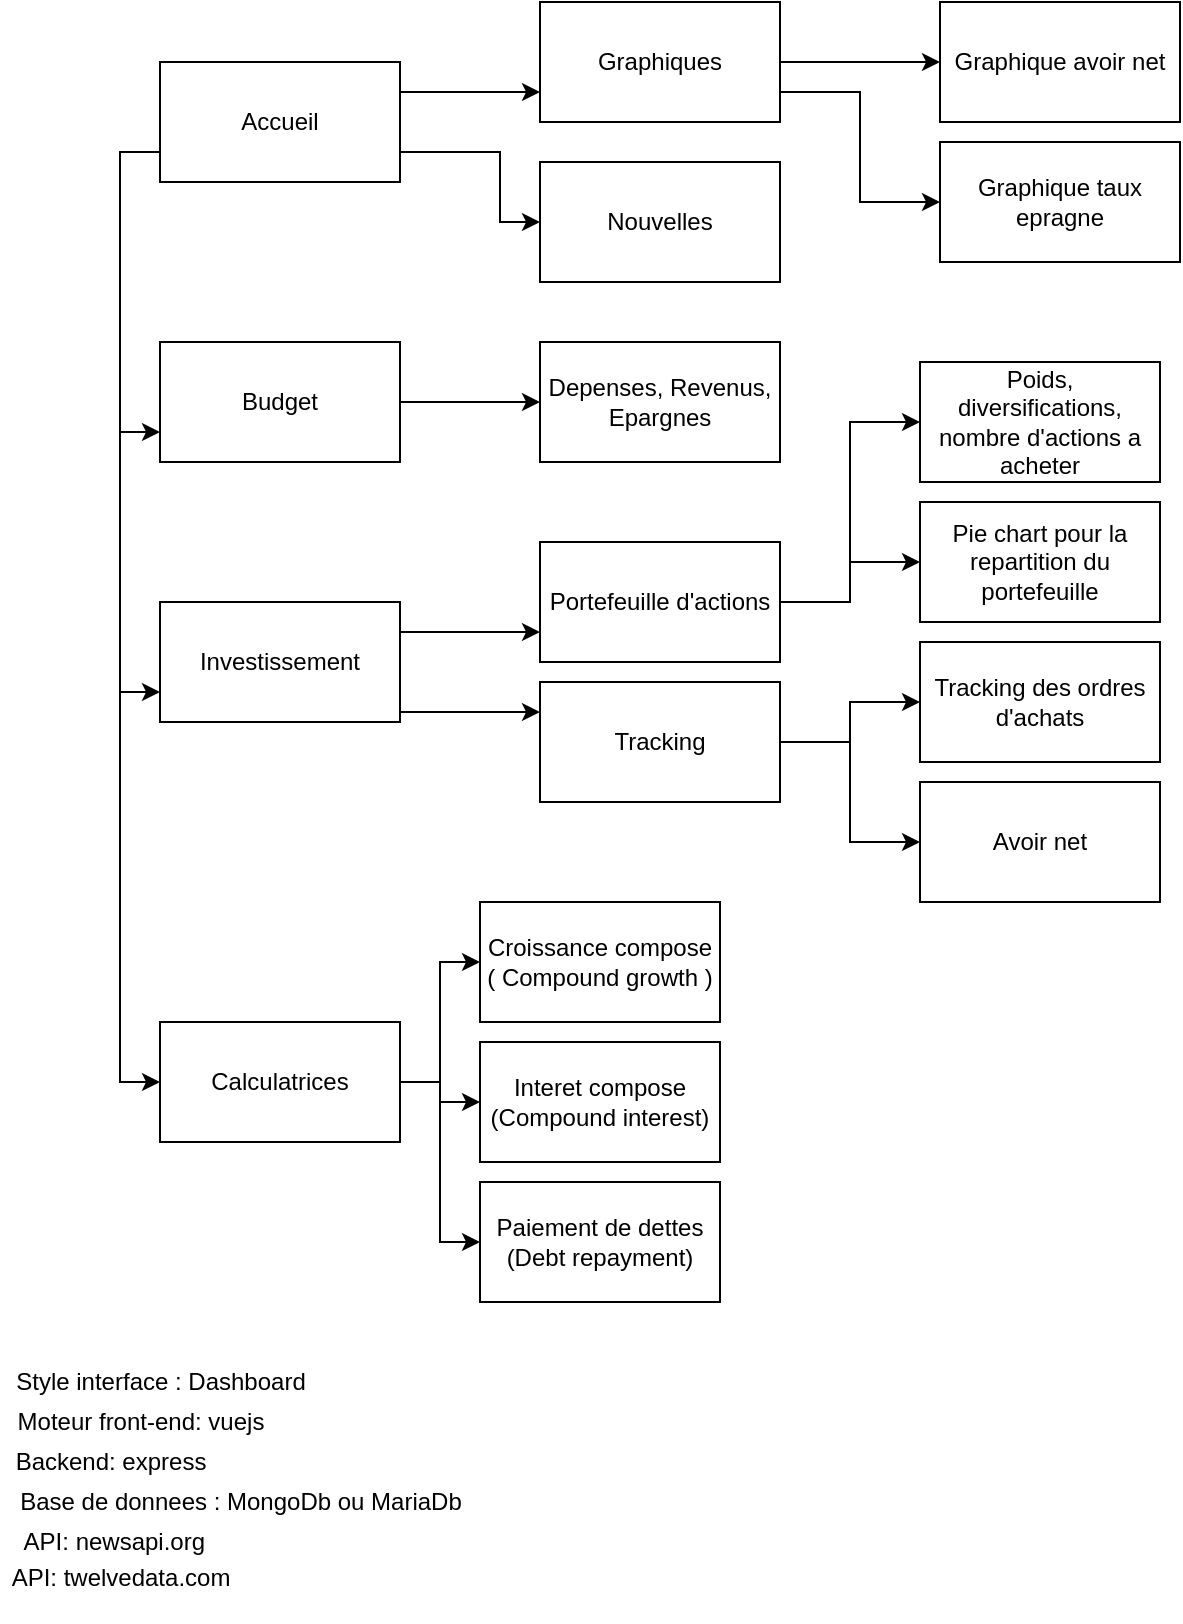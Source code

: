 <mxfile version="14.1.8" type="device"><diagram id="-AGVkhlFHSFgCC4EjOW-" name="Page-1"><mxGraphModel dx="1678" dy="1002" grid="1" gridSize="10" guides="1" tooltips="1" connect="1" arrows="1" fold="1" page="1" pageScale="1" pageWidth="850" pageHeight="1100" math="0" shadow="0"><root><mxCell id="0"/><mxCell id="1" parent="0"/><mxCell id="yNxnkeVBZotdPE2loBBs-10" style="edgeStyle=orthogonalEdgeStyle;rounded=0;orthogonalLoop=1;jettySize=auto;html=1;exitX=1;exitY=0.25;exitDx=0;exitDy=0;" parent="1" source="yNxnkeVBZotdPE2loBBs-1" target="yNxnkeVBZotdPE2loBBs-9" edge="1"><mxGeometry relative="1" as="geometry"><Array as="points"><mxPoint x="250" y="75"/><mxPoint x="250" y="75"/></Array></mxGeometry></mxCell><mxCell id="yNxnkeVBZotdPE2loBBs-15" style="edgeStyle=orthogonalEdgeStyle;rounded=0;orthogonalLoop=1;jettySize=auto;html=1;exitX=1;exitY=0.75;exitDx=0;exitDy=0;" parent="1" source="yNxnkeVBZotdPE2loBBs-1" target="yNxnkeVBZotdPE2loBBs-14" edge="1"><mxGeometry relative="1" as="geometry"><Array as="points"><mxPoint x="250" y="105"/><mxPoint x="250" y="140"/></Array></mxGeometry></mxCell><mxCell id="yNxnkeVBZotdPE2loBBs-36" style="edgeStyle=orthogonalEdgeStyle;rounded=0;orthogonalLoop=1;jettySize=auto;html=1;exitX=0;exitY=0.75;exitDx=0;exitDy=0;entryX=0;entryY=0.75;entryDx=0;entryDy=0;" parent="1" source="yNxnkeVBZotdPE2loBBs-1" target="yNxnkeVBZotdPE2loBBs-6" edge="1"><mxGeometry relative="1" as="geometry"/></mxCell><mxCell id="yNxnkeVBZotdPE2loBBs-37" style="edgeStyle=orthogonalEdgeStyle;rounded=0;orthogonalLoop=1;jettySize=auto;html=1;exitX=0;exitY=0.75;exitDx=0;exitDy=0;entryX=0;entryY=0.5;entryDx=0;entryDy=0;" parent="1" source="yNxnkeVBZotdPE2loBBs-1" target="yNxnkeVBZotdPE2loBBs-7" edge="1"><mxGeometry relative="1" as="geometry"/></mxCell><mxCell id="yNxnkeVBZotdPE2loBBs-38" style="edgeStyle=orthogonalEdgeStyle;rounded=0;orthogonalLoop=1;jettySize=auto;html=1;exitX=0;exitY=0.75;exitDx=0;exitDy=0;entryX=0;entryY=0.75;entryDx=0;entryDy=0;" parent="1" source="yNxnkeVBZotdPE2loBBs-1" target="yNxnkeVBZotdPE2loBBs-5" edge="1"><mxGeometry relative="1" as="geometry"/></mxCell><mxCell id="yNxnkeVBZotdPE2loBBs-1" value="Accueil&lt;br&gt;" style="rounded=0;whiteSpace=wrap;html=1;" parent="1" vertex="1"><mxGeometry x="80" y="60" width="120" height="60" as="geometry"/></mxCell><mxCell id="yNxnkeVBZotdPE2loBBs-17" style="edgeStyle=orthogonalEdgeStyle;rounded=0;orthogonalLoop=1;jettySize=auto;html=1;exitX=1;exitY=0.5;exitDx=0;exitDy=0;" parent="1" source="yNxnkeVBZotdPE2loBBs-5" target="yNxnkeVBZotdPE2loBBs-16" edge="1"><mxGeometry relative="1" as="geometry"/></mxCell><mxCell id="yNxnkeVBZotdPE2loBBs-5" value="Budget&lt;br&gt;" style="rounded=0;whiteSpace=wrap;html=1;" parent="1" vertex="1"><mxGeometry x="80" y="200" width="120" height="60" as="geometry"/></mxCell><mxCell id="yNxnkeVBZotdPE2loBBs-28" style="edgeStyle=orthogonalEdgeStyle;rounded=0;orthogonalLoop=1;jettySize=auto;html=1;exitX=1;exitY=0.25;exitDx=0;exitDy=0;entryX=0;entryY=0.75;entryDx=0;entryDy=0;" parent="1" source="yNxnkeVBZotdPE2loBBs-6" target="yNxnkeVBZotdPE2loBBs-18" edge="1"><mxGeometry relative="1" as="geometry"/></mxCell><mxCell id="yNxnkeVBZotdPE2loBBs-29" style="edgeStyle=orthogonalEdgeStyle;rounded=0;orthogonalLoop=1;jettySize=auto;html=1;exitX=1;exitY=0.75;exitDx=0;exitDy=0;entryX=0;entryY=0.25;entryDx=0;entryDy=0;" parent="1" source="yNxnkeVBZotdPE2loBBs-6" target="yNxnkeVBZotdPE2loBBs-19" edge="1"><mxGeometry relative="1" as="geometry"><Array as="points"><mxPoint x="200" y="385"/></Array></mxGeometry></mxCell><mxCell id="yNxnkeVBZotdPE2loBBs-6" value="Investissement&lt;br&gt;" style="rounded=0;whiteSpace=wrap;html=1;" parent="1" vertex="1"><mxGeometry x="80" y="330" width="120" height="60" as="geometry"/></mxCell><mxCell id="yNxnkeVBZotdPE2loBBs-43" style="edgeStyle=orthogonalEdgeStyle;rounded=0;orthogonalLoop=1;jettySize=auto;html=1;exitX=1;exitY=0.25;exitDx=0;exitDy=0;" parent="1" source="yNxnkeVBZotdPE2loBBs-7" target="yNxnkeVBZotdPE2loBBs-40" edge="1"><mxGeometry relative="1" as="geometry"><Array as="points"><mxPoint x="200" y="570"/><mxPoint x="220" y="570"/><mxPoint x="220" y="510"/></Array></mxGeometry></mxCell><mxCell id="yNxnkeVBZotdPE2loBBs-44" style="edgeStyle=orthogonalEdgeStyle;rounded=0;orthogonalLoop=1;jettySize=auto;html=1;exitX=1;exitY=0.5;exitDx=0;exitDy=0;" parent="1" source="yNxnkeVBZotdPE2loBBs-7" target="yNxnkeVBZotdPE2loBBs-41" edge="1"><mxGeometry relative="1" as="geometry"/></mxCell><mxCell id="yNxnkeVBZotdPE2loBBs-45" style="edgeStyle=orthogonalEdgeStyle;rounded=0;orthogonalLoop=1;jettySize=auto;html=1;exitX=1;exitY=0.5;exitDx=0;exitDy=0;entryX=0;entryY=0.5;entryDx=0;entryDy=0;" parent="1" source="yNxnkeVBZotdPE2loBBs-7" target="yNxnkeVBZotdPE2loBBs-42" edge="1"><mxGeometry relative="1" as="geometry"/></mxCell><mxCell id="yNxnkeVBZotdPE2loBBs-7" value="Calculatrices&lt;br&gt;" style="rounded=0;whiteSpace=wrap;html=1;" parent="1" vertex="1"><mxGeometry x="80" y="540" width="120" height="60" as="geometry"/></mxCell><mxCell id="yNxnkeVBZotdPE2loBBs-8" value="Graphique avoir net" style="rounded=0;whiteSpace=wrap;html=1;" parent="1" vertex="1"><mxGeometry x="470" y="30" width="120" height="60" as="geometry"/></mxCell><mxCell id="yNxnkeVBZotdPE2loBBs-12" style="edgeStyle=orthogonalEdgeStyle;rounded=0;orthogonalLoop=1;jettySize=auto;html=1;exitX=1;exitY=0.5;exitDx=0;exitDy=0;" parent="1" source="yNxnkeVBZotdPE2loBBs-9" target="yNxnkeVBZotdPE2loBBs-8" edge="1"><mxGeometry relative="1" as="geometry"/></mxCell><mxCell id="yNxnkeVBZotdPE2loBBs-13" style="edgeStyle=orthogonalEdgeStyle;rounded=0;orthogonalLoop=1;jettySize=auto;html=1;exitX=1;exitY=0.75;exitDx=0;exitDy=0;entryX=0;entryY=0.5;entryDx=0;entryDy=0;" parent="1" source="yNxnkeVBZotdPE2loBBs-9" target="yNxnkeVBZotdPE2loBBs-11" edge="1"><mxGeometry relative="1" as="geometry"/></mxCell><mxCell id="yNxnkeVBZotdPE2loBBs-9" value="Graphiques&lt;br&gt;" style="whiteSpace=wrap;html=1;" parent="1" vertex="1"><mxGeometry x="270" y="30" width="120" height="60" as="geometry"/></mxCell><mxCell id="yNxnkeVBZotdPE2loBBs-11" value="&lt;span&gt;Graphique taux epragne&lt;/span&gt;" style="whiteSpace=wrap;html=1;" parent="1" vertex="1"><mxGeometry x="470" y="100" width="120" height="60" as="geometry"/></mxCell><mxCell id="yNxnkeVBZotdPE2loBBs-14" value="Nouvelles" style="rounded=0;whiteSpace=wrap;html=1;" parent="1" vertex="1"><mxGeometry x="270" y="110" width="120" height="60" as="geometry"/></mxCell><mxCell id="yNxnkeVBZotdPE2loBBs-16" value="Depenses, Revenus, Epargnes&lt;br&gt;" style="rounded=0;whiteSpace=wrap;html=1;" parent="1" vertex="1"><mxGeometry x="270" y="200" width="120" height="60" as="geometry"/></mxCell><mxCell id="yNxnkeVBZotdPE2loBBs-32" style="edgeStyle=orthogonalEdgeStyle;rounded=0;orthogonalLoop=1;jettySize=auto;html=1;exitX=1;exitY=0.5;exitDx=0;exitDy=0;entryX=0;entryY=0.5;entryDx=0;entryDy=0;" parent="1" source="yNxnkeVBZotdPE2loBBs-18" target="yNxnkeVBZotdPE2loBBs-30" edge="1"><mxGeometry relative="1" as="geometry"/></mxCell><mxCell id="yNxnkeVBZotdPE2loBBs-33" style="edgeStyle=orthogonalEdgeStyle;rounded=0;orthogonalLoop=1;jettySize=auto;html=1;exitX=1;exitY=0.75;exitDx=0;exitDy=0;" parent="1" source="yNxnkeVBZotdPE2loBBs-18" target="yNxnkeVBZotdPE2loBBs-31" edge="1"><mxGeometry relative="1" as="geometry"><Array as="points"><mxPoint x="390" y="330"/><mxPoint x="425" y="330"/><mxPoint x="425" y="310"/></Array></mxGeometry></mxCell><mxCell id="yNxnkeVBZotdPE2loBBs-18" value="Portefeuille d'actions&lt;br&gt;" style="rounded=0;whiteSpace=wrap;html=1;" parent="1" vertex="1"><mxGeometry x="270" y="300" width="120" height="60" as="geometry"/></mxCell><mxCell id="yNxnkeVBZotdPE2loBBs-23" style="edgeStyle=orthogonalEdgeStyle;rounded=0;orthogonalLoop=1;jettySize=auto;html=1;exitX=1;exitY=0.75;exitDx=0;exitDy=0;" parent="1" source="yNxnkeVBZotdPE2loBBs-19" target="yNxnkeVBZotdPE2loBBs-20" edge="1"><mxGeometry relative="1" as="geometry"><Array as="points"><mxPoint x="390" y="400"/><mxPoint x="425" y="400"/><mxPoint x="425" y="450"/></Array></mxGeometry></mxCell><mxCell id="yNxnkeVBZotdPE2loBBs-34" style="edgeStyle=orthogonalEdgeStyle;rounded=0;orthogonalLoop=1;jettySize=auto;html=1;exitX=1;exitY=0.5;exitDx=0;exitDy=0;" parent="1" source="yNxnkeVBZotdPE2loBBs-19" target="yNxnkeVBZotdPE2loBBs-21" edge="1"><mxGeometry relative="1" as="geometry"/></mxCell><mxCell id="yNxnkeVBZotdPE2loBBs-19" value="Tracking&lt;br&gt;" style="rounded=0;whiteSpace=wrap;html=1;" parent="1" vertex="1"><mxGeometry x="270" y="370" width="120" height="60" as="geometry"/></mxCell><mxCell id="yNxnkeVBZotdPE2loBBs-20" value="Avoir net&lt;br&gt;" style="whiteSpace=wrap;html=1;" parent="1" vertex="1"><mxGeometry x="460" y="420" width="120" height="60" as="geometry"/></mxCell><mxCell id="yNxnkeVBZotdPE2loBBs-21" value="Tracking des ordres d'achats&lt;br&gt;" style="whiteSpace=wrap;html=1;" parent="1" vertex="1"><mxGeometry x="460" y="350" width="120" height="60" as="geometry"/></mxCell><mxCell id="yNxnkeVBZotdPE2loBBs-30" value="Poids, diversifications, nombre d'actions a acheter" style="rounded=0;whiteSpace=wrap;html=1;" parent="1" vertex="1"><mxGeometry x="460" y="210" width="120" height="60" as="geometry"/></mxCell><mxCell id="yNxnkeVBZotdPE2loBBs-31" value="Pie chart pour la repartition du portefeuille" style="whiteSpace=wrap;html=1;" parent="1" vertex="1"><mxGeometry x="460" y="280" width="120" height="60" as="geometry"/></mxCell><mxCell id="yNxnkeVBZotdPE2loBBs-40" value="Croissance compose ( Compound growth )" style="rounded=0;whiteSpace=wrap;html=1;" parent="1" vertex="1"><mxGeometry x="240" y="480" width="120" height="60" as="geometry"/></mxCell><mxCell id="yNxnkeVBZotdPE2loBBs-41" value="Interet compose (Compound interest)&lt;br&gt;" style="rounded=0;whiteSpace=wrap;html=1;" parent="1" vertex="1"><mxGeometry x="240" y="550" width="120" height="60" as="geometry"/></mxCell><mxCell id="yNxnkeVBZotdPE2loBBs-42" value="Paiement de dettes&lt;br&gt;(Debt repayment)" style="whiteSpace=wrap;html=1;" parent="1" vertex="1"><mxGeometry x="240" y="620" width="120" height="60" as="geometry"/></mxCell><mxCell id="fjWizn0qREX6mBENtv2i-1" value="Style interface : Dashboard&lt;br&gt;" style="text;html=1;align=center;verticalAlign=middle;resizable=0;points=[];autosize=1;" vertex="1" parent="1"><mxGeometry y="710" width="160" height="20" as="geometry"/></mxCell><mxCell id="fjWizn0qREX6mBENtv2i-2" value="Base de donnees : MongoDb ou MariaDb&lt;br&gt;" style="text;html=1;align=center;verticalAlign=middle;resizable=0;points=[];autosize=1;" vertex="1" parent="1"><mxGeometry y="770" width="240" height="20" as="geometry"/></mxCell><mxCell id="fjWizn0qREX6mBENtv2i-3" value="Moteur front-end: vuejs&lt;br&gt;" style="text;html=1;align=center;verticalAlign=middle;resizable=0;points=[];autosize=1;" vertex="1" parent="1"><mxGeometry y="730" width="140" height="20" as="geometry"/></mxCell><mxCell id="fjWizn0qREX6mBENtv2i-4" value="Backend: express&lt;br&gt;" style="text;html=1;align=center;verticalAlign=middle;resizable=0;points=[];autosize=1;" vertex="1" parent="1"><mxGeometry y="750" width="110" height="20" as="geometry"/></mxCell><mxCell id="fjWizn0qREX6mBENtv2i-5" value="&amp;nbsp;API: newsapi.org" style="text;html=1;align=center;verticalAlign=middle;resizable=0;points=[];autosize=1;" vertex="1" parent="1"><mxGeometry y="790" width="110" height="20" as="geometry"/></mxCell><mxCell id="fjWizn0qREX6mBENtv2i-6" value="API: twelvedata.com&lt;br&gt;&amp;nbsp;" style="text;html=1;align=center;verticalAlign=middle;resizable=0;points=[];autosize=1;" vertex="1" parent="1"><mxGeometry y="810" width="120" height="30" as="geometry"/></mxCell></root></mxGraphModel></diagram></mxfile>